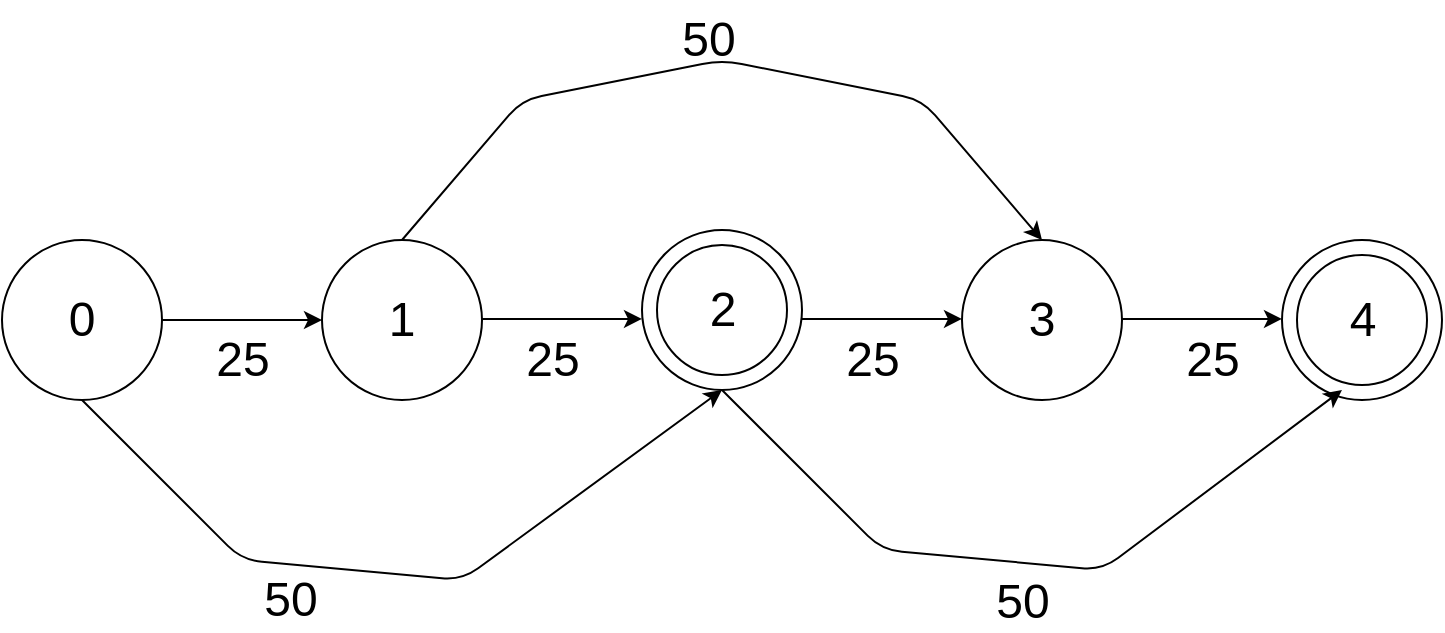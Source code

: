 <mxfile>
    <diagram id="BxaVkn48wsFvN4EruayF" name="Page-1">
        <mxGraphModel dx="1484" dy="513" grid="1" gridSize="10" guides="1" tooltips="1" connect="1" arrows="1" fold="1" page="1" pageScale="1" pageWidth="850" pageHeight="1100" math="0" shadow="0">
            <root>
                <mxCell id="0"/>
                <mxCell id="1" parent="0"/>
                <mxCell id="4" value="&lt;font style=&quot;font-size: 24px;&quot;&gt;2&lt;/font&gt;" style="ellipse;whiteSpace=wrap;html=1;aspect=fixed;" vertex="1" parent="1">
                    <mxGeometry x="400" y="235" width="80" height="80" as="geometry"/>
                </mxCell>
                <mxCell id="15" value="2" style="ellipse;whiteSpace=wrap;html=1;aspect=fixed;fontSize=24;" vertex="1" parent="1">
                    <mxGeometry x="407.5" y="242.5" width="65" height="65" as="geometry"/>
                </mxCell>
                <mxCell id="2" value="&lt;font style=&quot;font-size: 24px;&quot;&gt;0&lt;/font&gt;" style="ellipse;whiteSpace=wrap;html=1;aspect=fixed;" vertex="1" parent="1">
                    <mxGeometry x="80" y="240" width="80" height="80" as="geometry"/>
                </mxCell>
                <mxCell id="3" value="&lt;font style=&quot;font-size: 24px;&quot;&gt;1&lt;/font&gt;" style="ellipse;whiteSpace=wrap;html=1;aspect=fixed;" vertex="1" parent="1">
                    <mxGeometry x="240" y="240" width="80" height="80" as="geometry"/>
                </mxCell>
                <mxCell id="5" value="&lt;font style=&quot;font-size: 24px;&quot;&gt;3&lt;/font&gt;" style="ellipse;whiteSpace=wrap;html=1;aspect=fixed;" vertex="1" parent="1">
                    <mxGeometry x="560" y="240" width="80" height="80" as="geometry"/>
                </mxCell>
                <mxCell id="6" value="4" style="ellipse;whiteSpace=wrap;html=1;aspect=fixed;" vertex="1" parent="1">
                    <mxGeometry x="720" y="240" width="80" height="80" as="geometry"/>
                </mxCell>
                <mxCell id="7" value="" style="endArrow=classic;html=1;fontSize=24;exitX=1;exitY=0.5;exitDx=0;exitDy=0;entryX=0;entryY=0.5;entryDx=0;entryDy=0;" edge="1" parent="1" source="2" target="3">
                    <mxGeometry width="50" height="50" relative="1" as="geometry">
                        <mxPoint x="460" y="310" as="sourcePoint"/>
                        <mxPoint x="510" y="260" as="targetPoint"/>
                    </mxGeometry>
                </mxCell>
                <mxCell id="8" value="" style="endArrow=classic;html=1;fontSize=24;exitX=1;exitY=0.5;exitDx=0;exitDy=0;entryX=0;entryY=0.5;entryDx=0;entryDy=0;" edge="1" parent="1">
                    <mxGeometry width="50" height="50" relative="1" as="geometry">
                        <mxPoint x="320" y="279.47" as="sourcePoint"/>
                        <mxPoint x="400.0" y="279.47" as="targetPoint"/>
                    </mxGeometry>
                </mxCell>
                <mxCell id="9" value="" style="endArrow=classic;html=1;fontSize=24;exitX=1;exitY=0.5;exitDx=0;exitDy=0;entryX=0;entryY=0.5;entryDx=0;entryDy=0;" edge="1" parent="1">
                    <mxGeometry width="50" height="50" relative="1" as="geometry">
                        <mxPoint x="480" y="279.47" as="sourcePoint"/>
                        <mxPoint x="560.0" y="279.47" as="targetPoint"/>
                    </mxGeometry>
                </mxCell>
                <mxCell id="10" value="" style="endArrow=classic;html=1;fontSize=24;exitX=1;exitY=0.5;exitDx=0;exitDy=0;entryX=0;entryY=0.5;entryDx=0;entryDy=0;" edge="1" parent="1">
                    <mxGeometry width="50" height="50" relative="1" as="geometry">
                        <mxPoint x="640" y="279.47" as="sourcePoint"/>
                        <mxPoint x="720.0" y="279.47" as="targetPoint"/>
                    </mxGeometry>
                </mxCell>
                <mxCell id="12" value="" style="endArrow=classic;html=1;fontSize=24;entryX=0.5;entryY=0;entryDx=0;entryDy=0;" edge="1" parent="1" target="5">
                    <mxGeometry width="50" height="50" relative="1" as="geometry">
                        <mxPoint x="280" y="240" as="sourcePoint"/>
                        <mxPoint x="330" y="190" as="targetPoint"/>
                        <Array as="points">
                            <mxPoint x="340" y="170"/>
                            <mxPoint x="440" y="150"/>
                            <mxPoint x="540" y="170"/>
                        </Array>
                    </mxGeometry>
                </mxCell>
                <mxCell id="13" value="" style="endArrow=classic;html=1;fontSize=24;entryX=0.5;entryY=1;entryDx=0;entryDy=0;exitX=0.5;exitY=1;exitDx=0;exitDy=0;" edge="1" parent="1" source="2" target="4">
                    <mxGeometry width="50" height="50" relative="1" as="geometry">
                        <mxPoint x="150" y="370" as="sourcePoint"/>
                        <mxPoint x="470" y="370" as="targetPoint"/>
                        <Array as="points">
                            <mxPoint x="200" y="400"/>
                            <mxPoint x="310" y="410"/>
                        </Array>
                    </mxGeometry>
                </mxCell>
                <mxCell id="17" value="50" style="edgeLabel;html=1;align=center;verticalAlign=middle;resizable=0;points=[];fontSize=24;" vertex="1" connectable="0" parent="13">
                    <mxGeometry x="-0.286" y="-5" relative="1" as="geometry">
                        <mxPoint y="13" as="offset"/>
                    </mxGeometry>
                </mxCell>
                <mxCell id="14" value="" style="endArrow=classic;html=1;fontSize=24;exitX=0.5;exitY=1;exitDx=0;exitDy=0;" edge="1" parent="1">
                    <mxGeometry width="50" height="50" relative="1" as="geometry">
                        <mxPoint x="440" y="315" as="sourcePoint"/>
                        <mxPoint x="750" y="315" as="targetPoint"/>
                        <Array as="points">
                            <mxPoint x="520" y="395"/>
                            <mxPoint x="630" y="405"/>
                        </Array>
                    </mxGeometry>
                </mxCell>
                <mxCell id="18" value="50" style="edgeLabel;html=1;align=center;verticalAlign=middle;resizable=0;points=[];fontSize=24;" vertex="1" connectable="0" parent="14">
                    <mxGeometry x="-0.018" y="-2" relative="1" as="geometry">
                        <mxPoint y="17" as="offset"/>
                    </mxGeometry>
                </mxCell>
                <mxCell id="16" value="4" style="ellipse;whiteSpace=wrap;html=1;aspect=fixed;fontSize=24;" vertex="1" parent="1">
                    <mxGeometry x="727.5" y="247.5" width="65" height="65" as="geometry"/>
                </mxCell>
                <mxCell id="19" value="50" style="text;html=1;align=center;verticalAlign=middle;resizable=0;points=[];autosize=1;strokeColor=none;fillColor=none;fontSize=24;" vertex="1" parent="1">
                    <mxGeometry x="407.5" y="120" width="50" height="40" as="geometry"/>
                </mxCell>
                <mxCell id="20" value="25" style="text;html=1;align=center;verticalAlign=middle;resizable=0;points=[];autosize=1;strokeColor=none;fillColor=none;fontSize=24;" vertex="1" parent="1">
                    <mxGeometry x="175" y="280" width="50" height="40" as="geometry"/>
                </mxCell>
                <mxCell id="21" value="25" style="text;html=1;align=center;verticalAlign=middle;resizable=0;points=[];autosize=1;strokeColor=none;fillColor=none;fontSize=24;" vertex="1" parent="1">
                    <mxGeometry x="330" y="280" width="50" height="40" as="geometry"/>
                </mxCell>
                <mxCell id="22" value="25" style="text;html=1;align=center;verticalAlign=middle;resizable=0;points=[];autosize=1;strokeColor=none;fillColor=none;fontSize=24;" vertex="1" parent="1">
                    <mxGeometry x="490" y="280" width="50" height="40" as="geometry"/>
                </mxCell>
                <mxCell id="23" value="25" style="text;html=1;align=center;verticalAlign=middle;resizable=0;points=[];autosize=1;strokeColor=none;fillColor=none;fontSize=24;" vertex="1" parent="1">
                    <mxGeometry x="660" y="280" width="50" height="40" as="geometry"/>
                </mxCell>
            </root>
        </mxGraphModel>
    </diagram>
</mxfile>